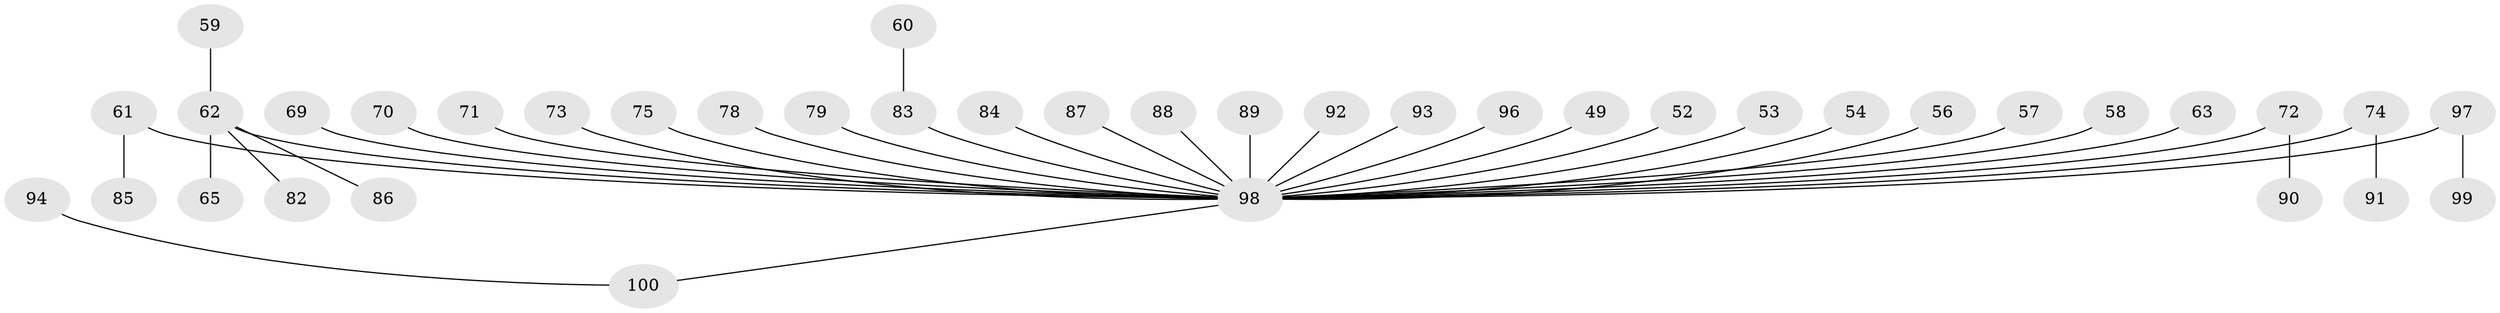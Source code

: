 // original degree distribution, {8: 0.01, 6: 0.03, 3: 0.12, 4: 0.06, 2: 0.3, 5: 0.01, 1: 0.47}
// Generated by graph-tools (version 1.1) at 2025/56/03/04/25 21:56:22]
// undirected, 40 vertices, 39 edges
graph export_dot {
graph [start="1"]
  node [color=gray90,style=filled];
  49;
  52;
  53;
  54;
  56;
  57;
  58;
  59;
  60;
  61;
  62 [super="+34"];
  63;
  65;
  69;
  70;
  71;
  72;
  73;
  74;
  75;
  78;
  79;
  82;
  83 [super="+45"];
  84;
  85;
  86;
  87;
  88;
  89;
  90;
  91;
  92;
  93;
  94;
  96;
  97 [super="+24"];
  98 [super="+29+81+21+20+47+22+30+32+51+50+66+38+40+43+95+48+80"];
  99;
  100 [super="+64"];
  49 -- 98;
  52 -- 98;
  53 -- 98;
  54 -- 98;
  56 -- 98;
  57 -- 98;
  58 -- 98;
  59 -- 62;
  60 -- 83;
  61 -- 85;
  61 -- 98;
  62 -- 65;
  62 -- 82;
  62 -- 86;
  62 -- 98;
  63 -- 98;
  69 -- 98;
  70 -- 98;
  71 -- 98;
  72 -- 90;
  72 -- 98;
  73 -- 98;
  74 -- 91;
  74 -- 98;
  75 -- 98;
  78 -- 98;
  79 -- 98;
  83 -- 98;
  84 -- 98;
  87 -- 98;
  88 -- 98;
  89 -- 98;
  92 -- 98;
  93 -- 98;
  94 -- 100;
  96 -- 98;
  97 -- 99;
  97 -- 98;
  98 -- 100;
}
